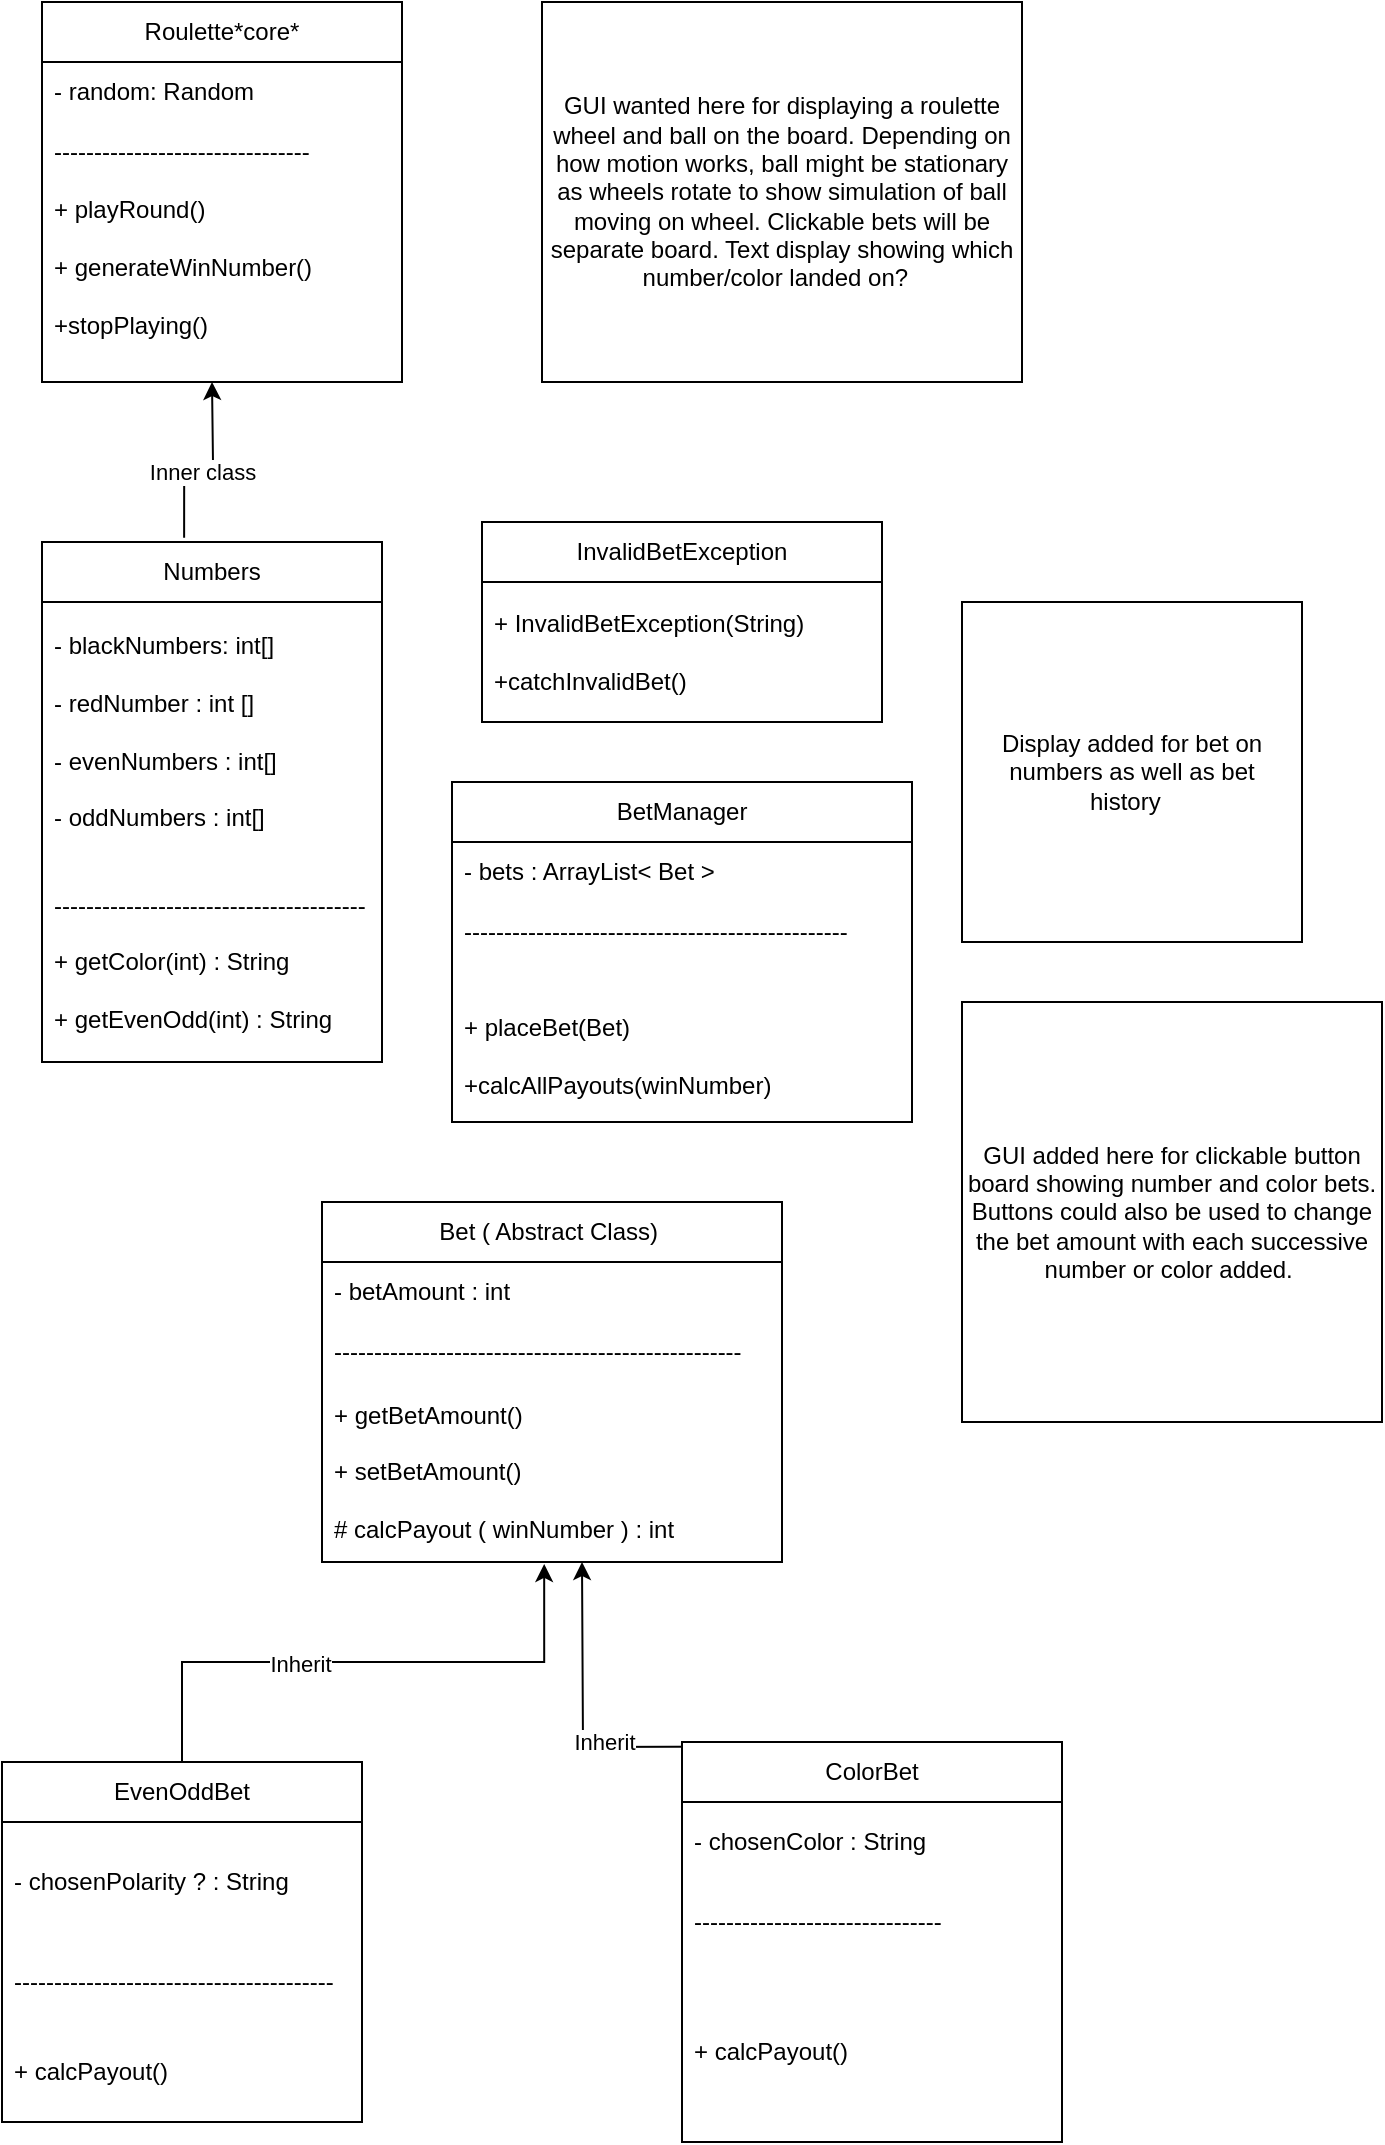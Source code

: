 <mxfile version="24.7.17">
  <diagram name="Page-1" id="T7SK1rwMl8wz6rk8DOOJ">
    <mxGraphModel dx="865" dy="557" grid="1" gridSize="10" guides="1" tooltips="1" connect="1" arrows="1" fold="1" page="1" pageScale="1" pageWidth="850" pageHeight="1100" math="0" shadow="0">
      <root>
        <mxCell id="0" />
        <mxCell id="1" parent="0" />
        <mxCell id="EKZMidOivmF_EnzsxhVl-1" value="Roulette*core*" style="swimlane;fontStyle=0;childLayout=stackLayout;horizontal=1;startSize=30;horizontalStack=0;resizeParent=1;resizeParentMax=0;resizeLast=0;collapsible=1;marginBottom=0;whiteSpace=wrap;html=1;" parent="1" vertex="1">
          <mxGeometry x="220" y="30" width="180" height="190" as="geometry" />
        </mxCell>
        <mxCell id="EKZMidOivmF_EnzsxhVl-2" value="- random: Random" style="text;strokeColor=none;fillColor=none;align=left;verticalAlign=middle;spacingLeft=4;spacingRight=4;overflow=hidden;points=[[0,0.5],[1,0.5]];portConstraint=eastwest;rotatable=0;whiteSpace=wrap;html=1;" parent="EKZMidOivmF_EnzsxhVl-1" vertex="1">
          <mxGeometry y="30" width="180" height="30" as="geometry" />
        </mxCell>
        <mxCell id="EKZMidOivmF_EnzsxhVl-3" value="--------------------------------" style="text;strokeColor=none;fillColor=none;align=left;verticalAlign=middle;spacingLeft=4;spacingRight=4;overflow=hidden;points=[[0,0.5],[1,0.5]];portConstraint=eastwest;rotatable=0;whiteSpace=wrap;html=1;" parent="EKZMidOivmF_EnzsxhVl-1" vertex="1">
          <mxGeometry y="60" width="180" height="30" as="geometry" />
        </mxCell>
        <mxCell id="EKZMidOivmF_EnzsxhVl-4" value="+ playRound()&lt;div&gt;&lt;br&gt;&lt;div&gt;+ generateWinNumber()&lt;/div&gt;&lt;div&gt;&lt;br&gt;&lt;/div&gt;&lt;div&gt;+stopPlaying()&lt;/div&gt;&lt;div&gt;&lt;br&gt;&lt;/div&gt;&lt;/div&gt;" style="text;strokeColor=none;fillColor=none;align=left;verticalAlign=middle;spacingLeft=4;spacingRight=4;overflow=hidden;points=[[0,0.5],[1,0.5]];portConstraint=eastwest;rotatable=0;whiteSpace=wrap;html=1;" parent="EKZMidOivmF_EnzsxhVl-1" vertex="1">
          <mxGeometry y="90" width="180" height="100" as="geometry" />
        </mxCell>
        <mxCell id="ZOijQ91S4_rAcI0qUkDR-4" value="" style="edgeStyle=orthogonalEdgeStyle;rounded=0;orthogonalLoop=1;jettySize=auto;html=1;exitX=0.418;exitY=-0.008;exitDx=0;exitDy=0;exitPerimeter=0;" edge="1" parent="1" source="EKZMidOivmF_EnzsxhVl-5">
          <mxGeometry relative="1" as="geometry">
            <mxPoint x="390" y="350" as="sourcePoint" />
            <mxPoint x="305" y="220" as="targetPoint" />
          </mxGeometry>
        </mxCell>
        <mxCell id="ZOijQ91S4_rAcI0qUkDR-5" value="Inner class" style="edgeLabel;html=1;align=center;verticalAlign=middle;resizable=0;points=[];" vertex="1" connectable="0" parent="ZOijQ91S4_rAcI0qUkDR-4">
          <mxGeometry x="0.003" y="-3" relative="1" as="geometry">
            <mxPoint y="1" as="offset" />
          </mxGeometry>
        </mxCell>
        <mxCell id="EKZMidOivmF_EnzsxhVl-5" value="Numbers" style="swimlane;fontStyle=0;childLayout=stackLayout;horizontal=1;startSize=30;horizontalStack=0;resizeParent=1;resizeParentMax=0;resizeLast=0;collapsible=1;marginBottom=0;whiteSpace=wrap;html=1;" parent="1" vertex="1">
          <mxGeometry x="220" y="300" width="170" height="260" as="geometry" />
        </mxCell>
        <mxCell id="EKZMidOivmF_EnzsxhVl-7" value="- blackNumbers: int[]&lt;div&gt;&lt;br&gt;&lt;/div&gt;&lt;div&gt;- redNumber : int []&lt;/div&gt;&lt;div&gt;&lt;br&gt;&lt;/div&gt;&lt;div&gt;- evenNumbers : int[]&lt;/div&gt;&lt;div&gt;&lt;br&gt;&lt;/div&gt;&lt;div&gt;- oddNumbers : int[]&lt;/div&gt;" style="text;strokeColor=none;fillColor=none;align=left;verticalAlign=middle;spacingLeft=4;spacingRight=4;overflow=hidden;points=[[0,0.5],[1,0.5]];portConstraint=eastwest;rotatable=0;whiteSpace=wrap;html=1;" parent="EKZMidOivmF_EnzsxhVl-5" vertex="1">
          <mxGeometry y="30" width="170" height="130" as="geometry" />
        </mxCell>
        <mxCell id="EKZMidOivmF_EnzsxhVl-11" value="---------------------------------------&lt;div&gt;&lt;br&gt;&lt;/div&gt;&lt;div&gt;+ getColor(int) : String&lt;/div&gt;&lt;div&gt;&lt;br&gt;&lt;/div&gt;&lt;div&gt;+ getEvenOdd(int) : String&lt;/div&gt;" style="text;strokeColor=none;fillColor=none;align=left;verticalAlign=middle;spacingLeft=4;spacingRight=4;overflow=hidden;points=[[0,0.5],[1,0.5]];portConstraint=eastwest;rotatable=0;whiteSpace=wrap;html=1;" parent="EKZMidOivmF_EnzsxhVl-5" vertex="1">
          <mxGeometry y="160" width="170" height="100" as="geometry" />
        </mxCell>
        <mxCell id="EKZMidOivmF_EnzsxhVl-16" value="Bet ( Abstract Class)&amp;nbsp;" style="swimlane;fontStyle=0;childLayout=stackLayout;horizontal=1;startSize=30;horizontalStack=0;resizeParent=1;resizeParentMax=0;resizeLast=0;collapsible=1;marginBottom=0;whiteSpace=wrap;html=1;" parent="1" vertex="1">
          <mxGeometry x="360" y="630" width="230" height="180" as="geometry" />
        </mxCell>
        <mxCell id="EKZMidOivmF_EnzsxhVl-17" value="- betAmount : int" style="text;strokeColor=none;fillColor=none;align=left;verticalAlign=middle;spacingLeft=4;spacingRight=4;overflow=hidden;points=[[0,0.5],[1,0.5]];portConstraint=eastwest;rotatable=0;whiteSpace=wrap;html=1;" parent="EKZMidOivmF_EnzsxhVl-16" vertex="1">
          <mxGeometry y="30" width="230" height="30" as="geometry" />
        </mxCell>
        <mxCell id="EKZMidOivmF_EnzsxhVl-18" value="---------------------------------------------------" style="text;strokeColor=none;fillColor=none;align=left;verticalAlign=middle;spacingLeft=4;spacingRight=4;overflow=hidden;points=[[0,0.5],[1,0.5]];portConstraint=eastwest;rotatable=0;whiteSpace=wrap;html=1;" parent="EKZMidOivmF_EnzsxhVl-16" vertex="1">
          <mxGeometry y="60" width="230" height="30" as="geometry" />
        </mxCell>
        <mxCell id="EKZMidOivmF_EnzsxhVl-19" value="+ getBetAmount()&lt;div&gt;&lt;br&gt;&lt;/div&gt;&lt;div&gt;+ setBetAmount()&lt;/div&gt;&lt;div&gt;&lt;br&gt;&lt;/div&gt;&lt;div&gt;# calcPayout ( winNumber ) : int&amp;nbsp;&lt;/div&gt;" style="text;strokeColor=none;fillColor=none;align=left;verticalAlign=middle;spacingLeft=4;spacingRight=4;overflow=hidden;points=[[0,0.5],[1,0.5]];portConstraint=eastwest;rotatable=0;whiteSpace=wrap;html=1;" parent="EKZMidOivmF_EnzsxhVl-16" vertex="1">
          <mxGeometry y="90" width="230" height="90" as="geometry" />
        </mxCell>
        <mxCell id="ZOijQ91S4_rAcI0qUkDR-6" style="edgeStyle=orthogonalEdgeStyle;rounded=0;orthogonalLoop=1;jettySize=auto;html=1;entryX=0.461;entryY=0.978;entryDx=0;entryDy=0;entryPerimeter=0;" edge="1" parent="EKZMidOivmF_EnzsxhVl-16">
          <mxGeometry relative="1" as="geometry">
            <mxPoint x="130" y="180.02" as="targetPoint" />
            <mxPoint x="298.97" y="272" as="sourcePoint" />
          </mxGeometry>
        </mxCell>
        <mxCell id="ZOijQ91S4_rAcI0qUkDR-9" value="Inherit" style="edgeLabel;html=1;align=center;verticalAlign=middle;resizable=0;points=[];" vertex="1" connectable="0" parent="ZOijQ91S4_rAcI0qUkDR-6">
          <mxGeometry x="0.211" y="-3" relative="1" as="geometry">
            <mxPoint as="offset" />
          </mxGeometry>
        </mxCell>
        <mxCell id="EKZMidOivmF_EnzsxhVl-24" value="EvenOddBet" style="swimlane;fontStyle=0;childLayout=stackLayout;horizontal=1;startSize=30;horizontalStack=0;resizeParent=1;resizeParentMax=0;resizeLast=0;collapsible=1;marginBottom=0;whiteSpace=wrap;html=1;" parent="1" vertex="1">
          <mxGeometry x="200" y="910" width="180" height="180" as="geometry" />
        </mxCell>
        <mxCell id="EKZMidOivmF_EnzsxhVl-25" value="- chosenPolarity ? : String&amp;nbsp;" style="text;strokeColor=none;fillColor=none;align=left;verticalAlign=middle;spacingLeft=4;spacingRight=4;overflow=hidden;points=[[0,0.5],[1,0.5]];portConstraint=eastwest;rotatable=0;whiteSpace=wrap;html=1;" parent="EKZMidOivmF_EnzsxhVl-24" vertex="1">
          <mxGeometry y="30" width="180" height="60" as="geometry" />
        </mxCell>
        <mxCell id="EKZMidOivmF_EnzsxhVl-26" value="----------------------------------------" style="text;strokeColor=none;fillColor=none;align=left;verticalAlign=middle;spacingLeft=4;spacingRight=4;overflow=hidden;points=[[0,0.5],[1,0.5]];portConstraint=eastwest;rotatable=0;whiteSpace=wrap;html=1;" parent="EKZMidOivmF_EnzsxhVl-24" vertex="1">
          <mxGeometry y="90" width="180" height="40" as="geometry" />
        </mxCell>
        <mxCell id="EKZMidOivmF_EnzsxhVl-27" value="+ calcPayout()" style="text;strokeColor=none;fillColor=none;align=left;verticalAlign=middle;spacingLeft=4;spacingRight=4;overflow=hidden;points=[[0,0.5],[1,0.5]];portConstraint=eastwest;rotatable=0;whiteSpace=wrap;html=1;" parent="EKZMidOivmF_EnzsxhVl-24" vertex="1">
          <mxGeometry y="130" width="180" height="50" as="geometry" />
        </mxCell>
        <mxCell id="EKZMidOivmF_EnzsxhVl-28" value="ColorBet" style="swimlane;fontStyle=0;childLayout=stackLayout;horizontal=1;startSize=30;horizontalStack=0;resizeParent=1;resizeParentMax=0;resizeLast=0;collapsible=1;marginBottom=0;whiteSpace=wrap;html=1;" parent="1" vertex="1">
          <mxGeometry x="540" y="900" width="190" height="200" as="geometry" />
        </mxCell>
        <mxCell id="EKZMidOivmF_EnzsxhVl-29" value="- chosenColor : String" style="text;strokeColor=none;fillColor=none;align=left;verticalAlign=middle;spacingLeft=4;spacingRight=4;overflow=hidden;points=[[0,0.5],[1,0.5]];portConstraint=eastwest;rotatable=0;whiteSpace=wrap;html=1;" parent="EKZMidOivmF_EnzsxhVl-28" vertex="1">
          <mxGeometry y="30" width="190" height="40" as="geometry" />
        </mxCell>
        <mxCell id="EKZMidOivmF_EnzsxhVl-30" value="-------------------------------" style="text;strokeColor=none;fillColor=none;align=left;verticalAlign=middle;spacingLeft=4;spacingRight=4;overflow=hidden;points=[[0,0.5],[1,0.5]];portConstraint=eastwest;rotatable=0;whiteSpace=wrap;html=1;" parent="EKZMidOivmF_EnzsxhVl-28" vertex="1">
          <mxGeometry y="70" width="190" height="40" as="geometry" />
        </mxCell>
        <mxCell id="EKZMidOivmF_EnzsxhVl-31" value="+ calcPayout()" style="text;strokeColor=none;fillColor=none;align=left;verticalAlign=middle;spacingLeft=4;spacingRight=4;overflow=hidden;points=[[0,0.5],[1,0.5]];portConstraint=eastwest;rotatable=0;whiteSpace=wrap;html=1;" parent="EKZMidOivmF_EnzsxhVl-28" vertex="1">
          <mxGeometry y="110" width="190" height="90" as="geometry" />
        </mxCell>
        <mxCell id="EKZMidOivmF_EnzsxhVl-48" value="InvalidBetException" style="swimlane;fontStyle=0;childLayout=stackLayout;horizontal=1;startSize=30;horizontalStack=0;resizeParent=1;resizeParentMax=0;resizeLast=0;collapsible=1;marginBottom=0;whiteSpace=wrap;html=1;" parent="1" vertex="1">
          <mxGeometry x="440" y="290" width="200" height="100" as="geometry" />
        </mxCell>
        <mxCell id="EKZMidOivmF_EnzsxhVl-49" value="+ InvalidBetException(String)&lt;div&gt;&lt;br&gt;&lt;/div&gt;&lt;div&gt;+catchInvalidBet()&lt;/div&gt;" style="text;strokeColor=none;fillColor=none;align=left;verticalAlign=middle;spacingLeft=4;spacingRight=4;overflow=hidden;points=[[0,0.5],[1,0.5]];portConstraint=eastwest;rotatable=0;whiteSpace=wrap;html=1;" parent="EKZMidOivmF_EnzsxhVl-48" vertex="1">
          <mxGeometry y="30" width="200" height="70" as="geometry" />
        </mxCell>
        <mxCell id="EKZMidOivmF_EnzsxhVl-52" value="BetManager" style="swimlane;fontStyle=0;childLayout=stackLayout;horizontal=1;startSize=30;horizontalStack=0;resizeParent=1;resizeParentMax=0;resizeLast=0;collapsible=1;marginBottom=0;whiteSpace=wrap;html=1;" parent="1" vertex="1">
          <mxGeometry x="425" y="420" width="230" height="170" as="geometry" />
        </mxCell>
        <mxCell id="EKZMidOivmF_EnzsxhVl-53" value="- bets : ArrayList&amp;lt; Bet &amp;gt;&amp;nbsp;" style="text;strokeColor=none;fillColor=none;align=left;verticalAlign=middle;spacingLeft=4;spacingRight=4;overflow=hidden;points=[[0,0.5],[1,0.5]];portConstraint=eastwest;rotatable=0;whiteSpace=wrap;html=1;" parent="EKZMidOivmF_EnzsxhVl-52" vertex="1">
          <mxGeometry y="30" width="230" height="30" as="geometry" />
        </mxCell>
        <mxCell id="EKZMidOivmF_EnzsxhVl-54" value="------------------------------------------------" style="text;strokeColor=none;fillColor=none;align=left;verticalAlign=middle;spacingLeft=4;spacingRight=4;overflow=hidden;points=[[0,0.5],[1,0.5]];portConstraint=eastwest;rotatable=0;whiteSpace=wrap;html=1;" parent="EKZMidOivmF_EnzsxhVl-52" vertex="1">
          <mxGeometry y="60" width="230" height="30" as="geometry" />
        </mxCell>
        <mxCell id="EKZMidOivmF_EnzsxhVl-55" value="&lt;div&gt;&lt;br&gt;&lt;/div&gt;&lt;div&gt;+ placeBet(Bet)&amp;nbsp;&lt;/div&gt;&lt;div&gt;&lt;br&gt;&lt;/div&gt;&lt;div&gt;+calcAllPayouts(winNumber)&lt;/div&gt;" style="text;strokeColor=none;fillColor=none;align=left;verticalAlign=middle;spacingLeft=4;spacingRight=4;overflow=hidden;points=[[0,0.5],[1,0.5]];portConstraint=eastwest;rotatable=0;whiteSpace=wrap;html=1;" parent="EKZMidOivmF_EnzsxhVl-52" vertex="1">
          <mxGeometry y="90" width="230" height="80" as="geometry" />
        </mxCell>
        <mxCell id="dZEvKrb2qOtXWmYGUi7i-1" value="GUI wanted here for displaying a roulette wheel and ball on the board. Depending on how motion works, ball might be stationary as wheels rotate to show simulation of ball moving on wheel. Clickable bets will be separate board. Text display showing which number/color landed on?&amp;nbsp;&amp;nbsp;" style="rounded=0;whiteSpace=wrap;html=1;" parent="1" vertex="1">
          <mxGeometry x="470" y="30" width="240" height="190" as="geometry" />
        </mxCell>
        <mxCell id="dZEvKrb2qOtXWmYGUi7i-2" value="Display added for bet on numbers as well as bet history&amp;nbsp;&amp;nbsp;" style="whiteSpace=wrap;html=1;aspect=fixed;" parent="1" vertex="1">
          <mxGeometry x="680" y="330" width="170" height="170" as="geometry" />
        </mxCell>
        <mxCell id="ZOijQ91S4_rAcI0qUkDR-1" value="GUI added here for clickable button board showing number and color bets. Buttons could also be used to change the bet amount with each successive number or color added.&amp;nbsp;" style="whiteSpace=wrap;html=1;aspect=fixed;" vertex="1" parent="1">
          <mxGeometry x="680" y="530" width="210" height="210" as="geometry" />
        </mxCell>
        <mxCell id="ZOijQ91S4_rAcI0qUkDR-7" style="edgeStyle=orthogonalEdgeStyle;rounded=0;orthogonalLoop=1;jettySize=auto;html=1;entryX=0.483;entryY=1.011;entryDx=0;entryDy=0;entryPerimeter=0;" edge="1" parent="1" source="EKZMidOivmF_EnzsxhVl-24" target="EKZMidOivmF_EnzsxhVl-19">
          <mxGeometry relative="1" as="geometry" />
        </mxCell>
        <mxCell id="ZOijQ91S4_rAcI0qUkDR-8" value="Inherit" style="edgeLabel;html=1;align=center;verticalAlign=middle;resizable=0;points=[];" vertex="1" connectable="0" parent="ZOijQ91S4_rAcI0qUkDR-7">
          <mxGeometry x="-0.222" y="-1" relative="1" as="geometry">
            <mxPoint as="offset" />
          </mxGeometry>
        </mxCell>
      </root>
    </mxGraphModel>
  </diagram>
</mxfile>
